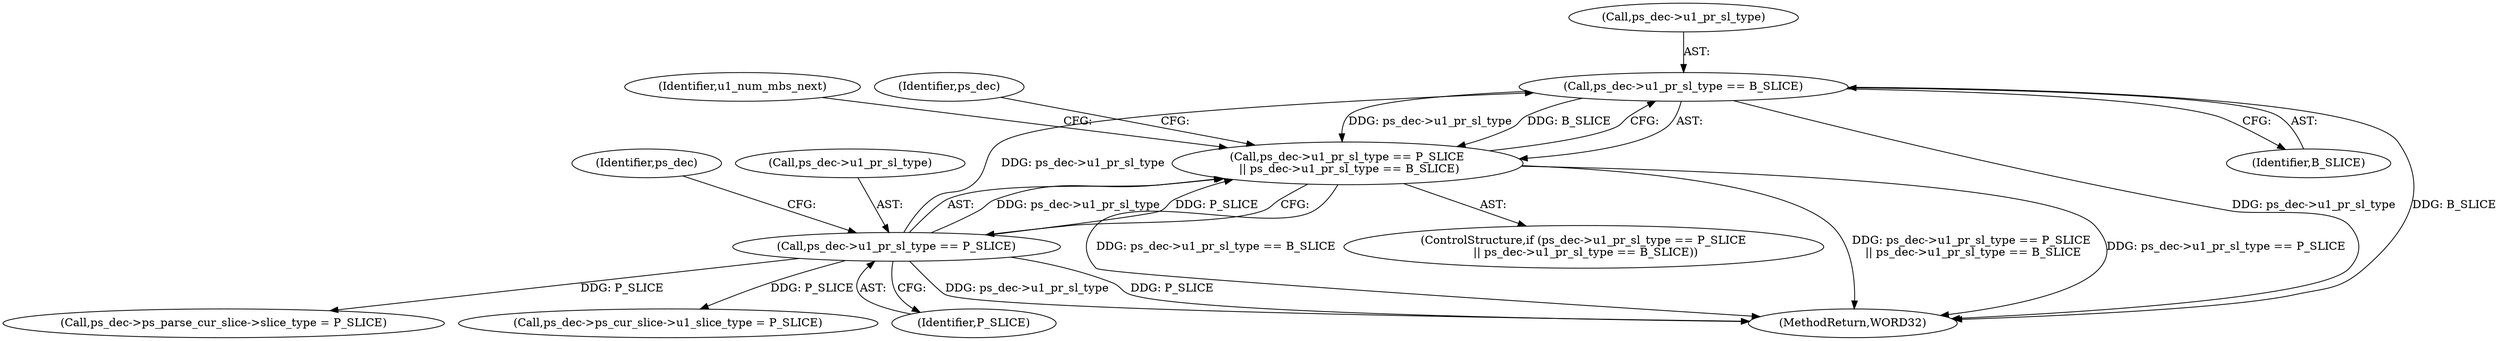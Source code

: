 digraph "0_Android_4a524d3a8ae9aa20c36430008e6bd429443f8f1d_1@pointer" {
"1000578" [label="(Call,ps_dec->u1_pr_sl_type == B_SLICE)"];
"1000573" [label="(Call,ps_dec->u1_pr_sl_type == P_SLICE)"];
"1000572" [label="(Call,ps_dec->u1_pr_sl_type == P_SLICE\n || ps_dec->u1_pr_sl_type == B_SLICE)"];
"1000574" [label="(Call,ps_dec->u1_pr_sl_type)"];
"1000579" [label="(Call,ps_dec->u1_pr_sl_type)"];
"1001278" [label="(MethodReturn,WORD32)"];
"1000596" [label="(Identifier,u1_num_mbs_next)"];
"1000578" [label="(Call,ps_dec->u1_pr_sl_type == B_SLICE)"];
"1000856" [label="(Call,ps_dec->ps_parse_cur_slice->slice_type = P_SLICE)"];
"1000580" [label="(Identifier,ps_dec)"];
"1000582" [label="(Identifier,B_SLICE)"];
"1000571" [label="(ControlStructure,if (ps_dec->u1_pr_sl_type == P_SLICE\n || ps_dec->u1_pr_sl_type == B_SLICE))"];
"1000573" [label="(Call,ps_dec->u1_pr_sl_type == P_SLICE)"];
"1000849" [label="(Call,ps_dec->ps_cur_slice->u1_slice_type = P_SLICE)"];
"1000585" [label="(Identifier,ps_dec)"];
"1000577" [label="(Identifier,P_SLICE)"];
"1000572" [label="(Call,ps_dec->u1_pr_sl_type == P_SLICE\n || ps_dec->u1_pr_sl_type == B_SLICE)"];
"1000578" -> "1000572"  [label="AST: "];
"1000578" -> "1000582"  [label="CFG: "];
"1000579" -> "1000578"  [label="AST: "];
"1000582" -> "1000578"  [label="AST: "];
"1000572" -> "1000578"  [label="CFG: "];
"1000578" -> "1001278"  [label="DDG: ps_dec->u1_pr_sl_type"];
"1000578" -> "1001278"  [label="DDG: B_SLICE"];
"1000578" -> "1000572"  [label="DDG: ps_dec->u1_pr_sl_type"];
"1000578" -> "1000572"  [label="DDG: B_SLICE"];
"1000573" -> "1000578"  [label="DDG: ps_dec->u1_pr_sl_type"];
"1000573" -> "1000572"  [label="AST: "];
"1000573" -> "1000577"  [label="CFG: "];
"1000574" -> "1000573"  [label="AST: "];
"1000577" -> "1000573"  [label="AST: "];
"1000580" -> "1000573"  [label="CFG: "];
"1000572" -> "1000573"  [label="CFG: "];
"1000573" -> "1001278"  [label="DDG: P_SLICE"];
"1000573" -> "1001278"  [label="DDG: ps_dec->u1_pr_sl_type"];
"1000573" -> "1000572"  [label="DDG: ps_dec->u1_pr_sl_type"];
"1000573" -> "1000572"  [label="DDG: P_SLICE"];
"1000573" -> "1000849"  [label="DDG: P_SLICE"];
"1000573" -> "1000856"  [label="DDG: P_SLICE"];
"1000572" -> "1000571"  [label="AST: "];
"1000585" -> "1000572"  [label="CFG: "];
"1000596" -> "1000572"  [label="CFG: "];
"1000572" -> "1001278"  [label="DDG: ps_dec->u1_pr_sl_type == B_SLICE"];
"1000572" -> "1001278"  [label="DDG: ps_dec->u1_pr_sl_type == P_SLICE\n || ps_dec->u1_pr_sl_type == B_SLICE"];
"1000572" -> "1001278"  [label="DDG: ps_dec->u1_pr_sl_type == P_SLICE"];
}
